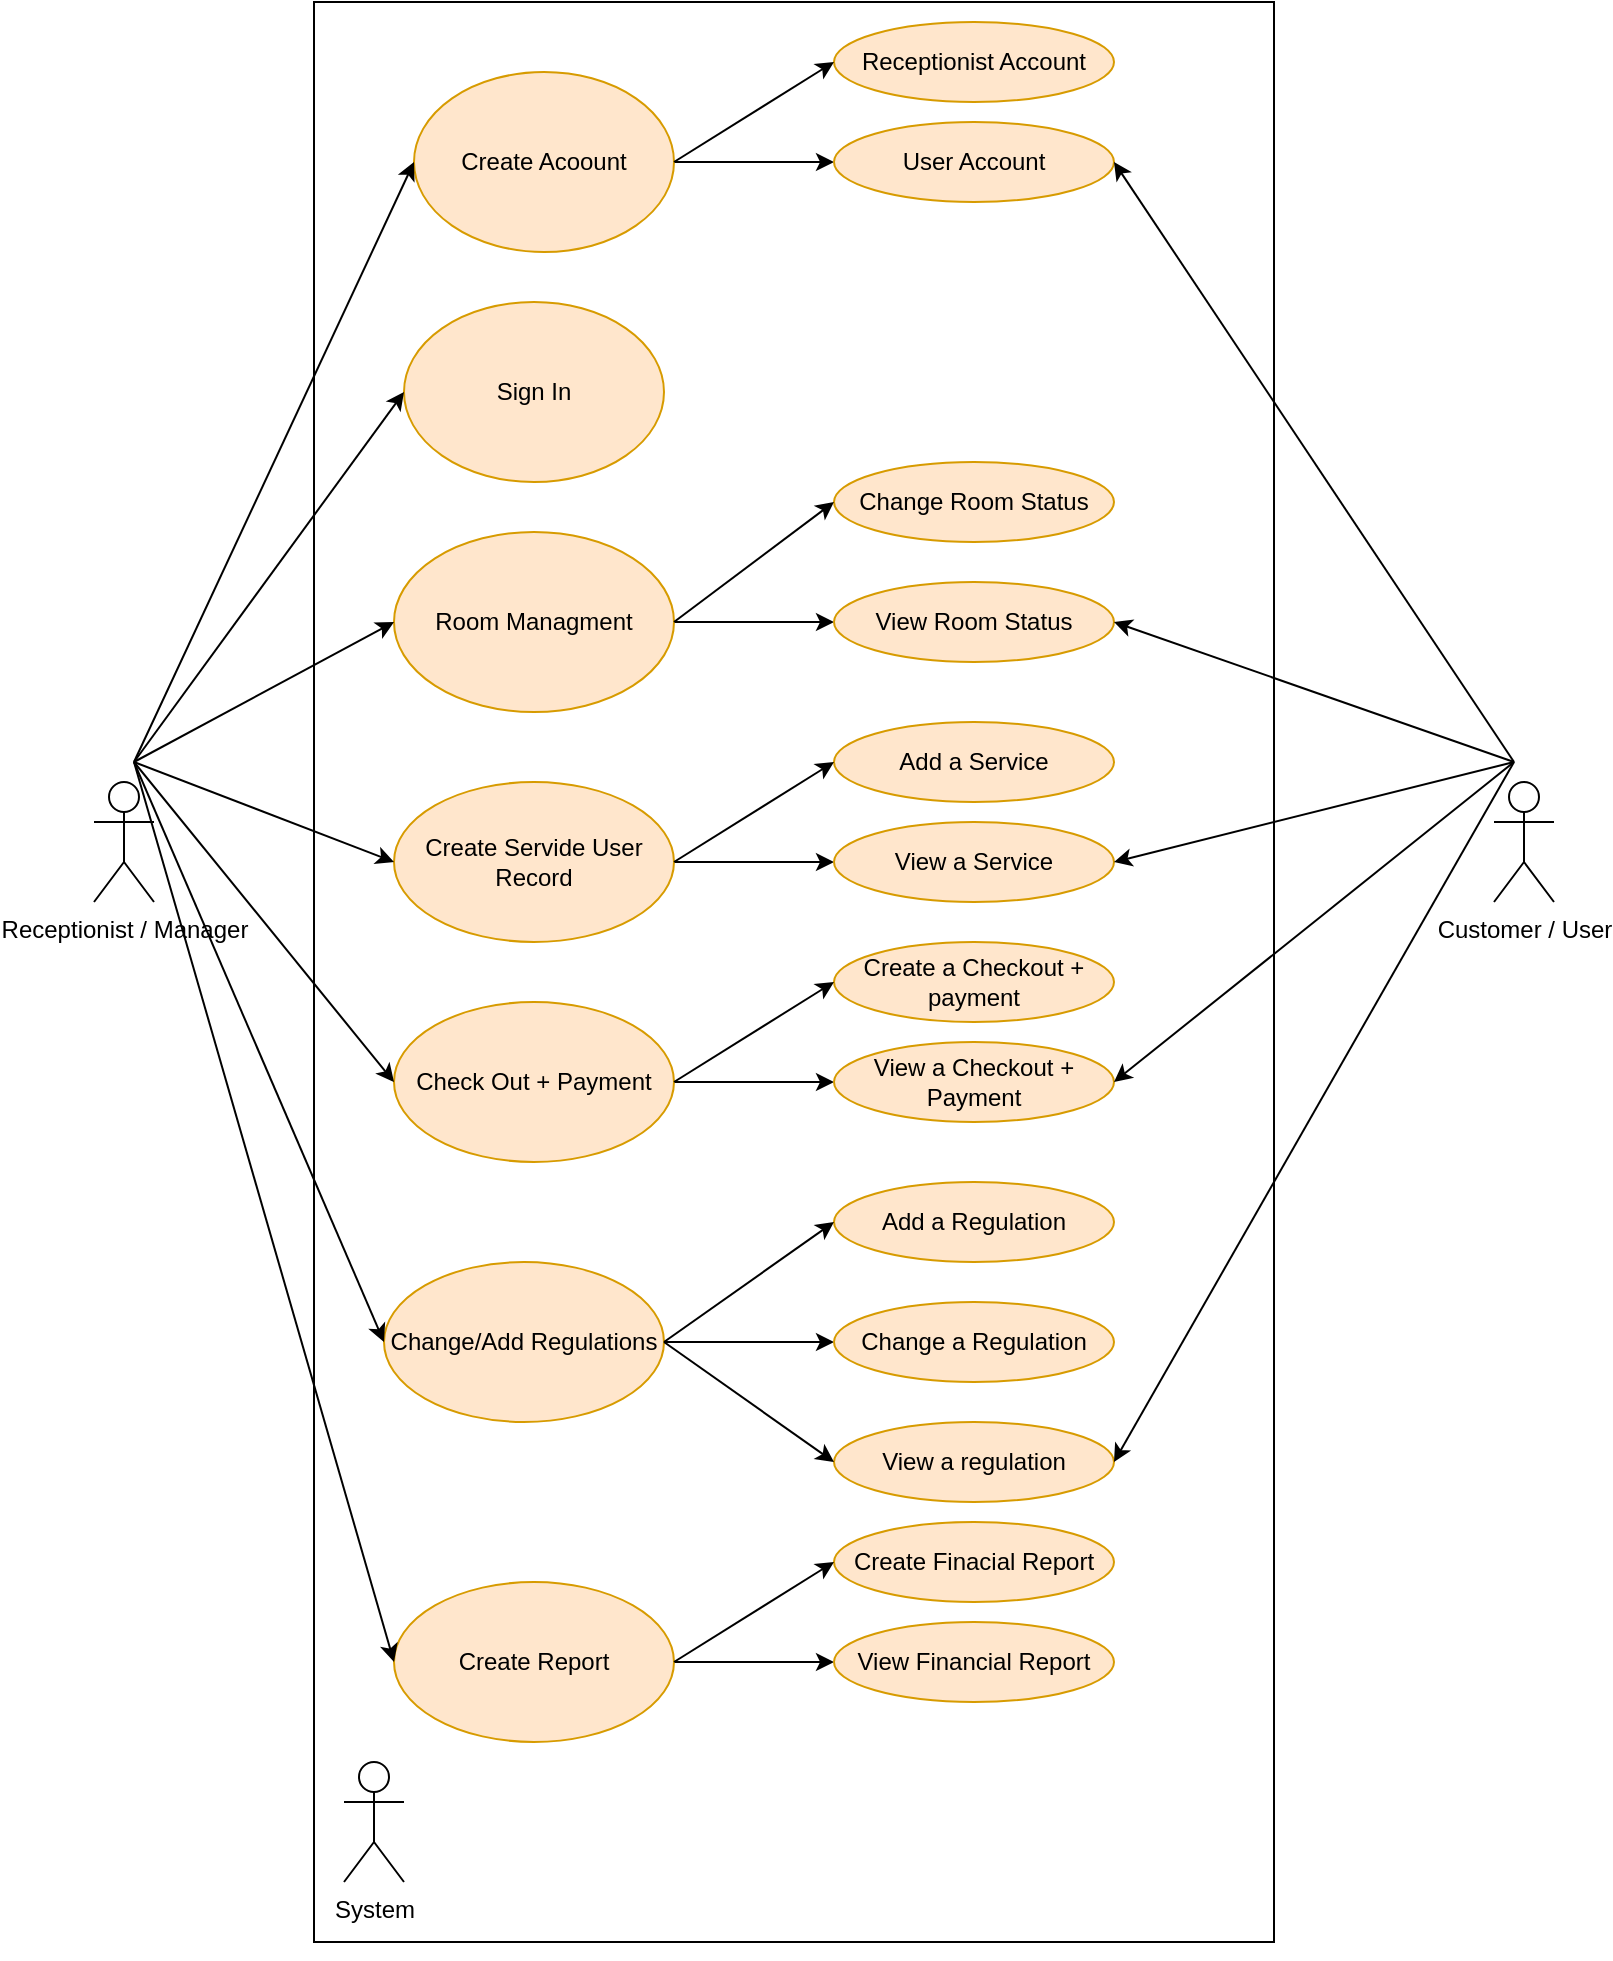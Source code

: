 <mxfile version="21.1.2" type="device" pages="7">
  <diagram id="Opc5lWXPwTlv6KtYsN9q" name="UC_Overall">
    <mxGraphModel dx="1823" dy="983" grid="1" gridSize="10" guides="1" tooltips="1" connect="1" arrows="1" fold="1" page="1" pageScale="1" pageWidth="850" pageHeight="1100" math="0" shadow="0">
      <root>
        <mxCell id="0" />
        <mxCell id="1" parent="0" />
        <mxCell id="ws7SZjHROWWAnnnwvxFC-1" value="" style="rounded=0;whiteSpace=wrap;html=1;" parent="1" vertex="1">
          <mxGeometry x="180" width="480" height="970" as="geometry" />
        </mxCell>
        <mxCell id="SefE65so4x73vaXDRB4W-9" value="Sign In" style="ellipse;whiteSpace=wrap;html=1;fillColor=#ffe6cc;strokeColor=#d79b00;" parent="1" vertex="1">
          <mxGeometry x="225" y="150" width="130" height="90" as="geometry" />
        </mxCell>
        <mxCell id="AZnqsJ7ytdV5fJJRXAgV-28" style="edgeStyle=orthogonalEdgeStyle;rounded=0;orthogonalLoop=1;jettySize=auto;html=1;exitX=1;exitY=0.5;exitDx=0;exitDy=0;entryX=0;entryY=0.5;entryDx=0;entryDy=0;" edge="1" parent="1" source="SefE65so4x73vaXDRB4W-16" target="AZnqsJ7ytdV5fJJRXAgV-10">
          <mxGeometry relative="1" as="geometry" />
        </mxCell>
        <mxCell id="SefE65so4x73vaXDRB4W-16" value="Room Managment" style="ellipse;whiteSpace=wrap;html=1;fillColor=#ffe6cc;strokeColor=#d79b00;" parent="1" vertex="1">
          <mxGeometry x="220" y="265" width="140" height="90" as="geometry" />
        </mxCell>
        <mxCell id="AZnqsJ7ytdV5fJJRXAgV-32" style="edgeStyle=orthogonalEdgeStyle;rounded=0;orthogonalLoop=1;jettySize=auto;html=1;entryX=0;entryY=0.5;entryDx=0;entryDy=0;" edge="1" parent="1" source="yodidzmNDo0TFAzRNljo-11" target="AZnqsJ7ytdV5fJJRXAgV-14">
          <mxGeometry relative="1" as="geometry" />
        </mxCell>
        <mxCell id="yodidzmNDo0TFAzRNljo-11" value="Check Out + Payment" style="ellipse;whiteSpace=wrap;html=1;fillColor=#ffe6cc;strokeColor=#d79b00;" parent="1" vertex="1">
          <mxGeometry x="220" y="500" width="140" height="80" as="geometry" />
        </mxCell>
        <mxCell id="AZnqsJ7ytdV5fJJRXAgV-30" style="edgeStyle=orthogonalEdgeStyle;rounded=0;orthogonalLoop=1;jettySize=auto;html=1;exitX=1;exitY=0.5;exitDx=0;exitDy=0;entryX=0;entryY=0.5;entryDx=0;entryDy=0;" edge="1" parent="1" source="yodidzmNDo0TFAzRNljo-18" target="AZnqsJ7ytdV5fJJRXAgV-12">
          <mxGeometry relative="1" as="geometry" />
        </mxCell>
        <mxCell id="yodidzmNDo0TFAzRNljo-18" value="Create Servide User Record" style="ellipse;whiteSpace=wrap;html=1;fillColor=#ffe6cc;strokeColor=#d79b00;" parent="1" vertex="1">
          <mxGeometry x="220" y="390" width="140" height="80" as="geometry" />
        </mxCell>
        <mxCell id="g3eAAEjdI0CXsonlYtSB-2" value="Receptionist / Manager" style="shape=umlActor;verticalLabelPosition=bottom;verticalAlign=top;html=1;" parent="1" vertex="1">
          <mxGeometry x="70" y="390" width="30" height="60" as="geometry" />
        </mxCell>
        <mxCell id="AZnqsJ7ytdV5fJJRXAgV-25" style="edgeStyle=orthogonalEdgeStyle;rounded=0;orthogonalLoop=1;jettySize=auto;html=1;exitX=1;exitY=0.5;exitDx=0;exitDy=0;entryX=0;entryY=0.5;entryDx=0;entryDy=0;" edge="1" parent="1" source="5yCnFA1hrhTjKE9WeyQQ-2" target="AZnqsJ7ytdV5fJJRXAgV-3">
          <mxGeometry relative="1" as="geometry" />
        </mxCell>
        <mxCell id="5yCnFA1hrhTjKE9WeyQQ-2" value="Create Acoount" style="ellipse;whiteSpace=wrap;html=1;fillColor=#ffe6cc;strokeColor=#d79b00;" parent="1" vertex="1">
          <mxGeometry x="230" y="35" width="130" height="90" as="geometry" />
        </mxCell>
        <mxCell id="5yCnFA1hrhTjKE9WeyQQ-5" style="edgeStyle=orthogonalEdgeStyle;rounded=0;orthogonalLoop=1;jettySize=auto;html=1;exitX=0.5;exitY=1;exitDx=0;exitDy=0;" parent="1" source="ws7SZjHROWWAnnnwvxFC-1" target="ws7SZjHROWWAnnnwvxFC-1" edge="1">
          <mxGeometry relative="1" as="geometry" />
        </mxCell>
        <mxCell id="5yCnFA1hrhTjKE9WeyQQ-8" value="System&lt;br&gt;" style="shape=umlActor;verticalLabelPosition=bottom;verticalAlign=top;html=1;" parent="1" vertex="1">
          <mxGeometry x="195" y="880" width="30" height="60" as="geometry" />
        </mxCell>
        <mxCell id="5yCnFA1hrhTjKE9WeyQQ-22" value="" style="endArrow=classic;html=1;rounded=0;entryX=0;entryY=0.5;entryDx=0;entryDy=0;" parent="1" target="5yCnFA1hrhTjKE9WeyQQ-2" edge="1">
          <mxGeometry width="50" height="50" relative="1" as="geometry">
            <mxPoint x="90" y="380" as="sourcePoint" />
            <mxPoint x="190" y="150" as="targetPoint" />
          </mxGeometry>
        </mxCell>
        <mxCell id="6OsTItUnMA0a9T3OrlEp-2" style="edgeStyle=orthogonalEdgeStyle;rounded=0;orthogonalLoop=1;jettySize=auto;html=1;exitX=0.5;exitY=1;exitDx=0;exitDy=0;" parent="1" source="ws7SZjHROWWAnnnwvxFC-1" target="ws7SZjHROWWAnnnwvxFC-1" edge="1">
          <mxGeometry relative="1" as="geometry" />
        </mxCell>
        <mxCell id="AZnqsJ7ytdV5fJJRXAgV-2" value="Receptionist Account" style="ellipse;whiteSpace=wrap;html=1;fillColor=#ffe6cc;strokeColor=#d79b00;" vertex="1" parent="1">
          <mxGeometry x="440" y="10" width="140" height="40" as="geometry" />
        </mxCell>
        <mxCell id="AZnqsJ7ytdV5fJJRXAgV-3" value="User Account" style="ellipse;whiteSpace=wrap;html=1;fillColor=#ffe6cc;strokeColor=#d79b00;" vertex="1" parent="1">
          <mxGeometry x="440" y="60" width="140" height="40" as="geometry" />
        </mxCell>
        <mxCell id="AZnqsJ7ytdV5fJJRXAgV-37" style="edgeStyle=orthogonalEdgeStyle;rounded=0;orthogonalLoop=1;jettySize=auto;html=1;exitX=1;exitY=0.5;exitDx=0;exitDy=0;entryX=0;entryY=0.5;entryDx=0;entryDy=0;" edge="1" parent="1" source="AZnqsJ7ytdV5fJJRXAgV-7" target="AZnqsJ7ytdV5fJJRXAgV-19">
          <mxGeometry relative="1" as="geometry" />
        </mxCell>
        <mxCell id="AZnqsJ7ytdV5fJJRXAgV-7" value="Change/Add Regulations" style="ellipse;whiteSpace=wrap;html=1;fillColor=#ffe6cc;strokeColor=#d79b00;" vertex="1" parent="1">
          <mxGeometry x="215" y="630" width="140" height="80" as="geometry" />
        </mxCell>
        <mxCell id="AZnqsJ7ytdV5fJJRXAgV-40" style="edgeStyle=orthogonalEdgeStyle;rounded=0;orthogonalLoop=1;jettySize=auto;html=1;entryX=0;entryY=0.5;entryDx=0;entryDy=0;" edge="1" parent="1" source="AZnqsJ7ytdV5fJJRXAgV-8" target="AZnqsJ7ytdV5fJJRXAgV-22">
          <mxGeometry relative="1" as="geometry" />
        </mxCell>
        <mxCell id="AZnqsJ7ytdV5fJJRXAgV-8" value="Create Report" style="ellipse;whiteSpace=wrap;html=1;fillColor=#ffe6cc;strokeColor=#d79b00;" vertex="1" parent="1">
          <mxGeometry x="220" y="790" width="140" height="80" as="geometry" />
        </mxCell>
        <mxCell id="AZnqsJ7ytdV5fJJRXAgV-9" value="Change Room Status" style="ellipse;whiteSpace=wrap;html=1;fillColor=#ffe6cc;strokeColor=#d79b00;" vertex="1" parent="1">
          <mxGeometry x="440" y="230" width="140" height="40" as="geometry" />
        </mxCell>
        <mxCell id="AZnqsJ7ytdV5fJJRXAgV-10" value="View Room Status" style="ellipse;whiteSpace=wrap;html=1;fillColor=#ffe6cc;strokeColor=#d79b00;" vertex="1" parent="1">
          <mxGeometry x="440" y="290" width="140" height="40" as="geometry" />
        </mxCell>
        <mxCell id="AZnqsJ7ytdV5fJJRXAgV-11" value="Add a Service" style="ellipse;whiteSpace=wrap;html=1;fillColor=#ffe6cc;strokeColor=#d79b00;" vertex="1" parent="1">
          <mxGeometry x="440" y="360" width="140" height="40" as="geometry" />
        </mxCell>
        <mxCell id="AZnqsJ7ytdV5fJJRXAgV-12" value="View a Service" style="ellipse;whiteSpace=wrap;html=1;fillColor=#ffe6cc;strokeColor=#d79b00;" vertex="1" parent="1">
          <mxGeometry x="440" y="410" width="140" height="40" as="geometry" />
        </mxCell>
        <mxCell id="AZnqsJ7ytdV5fJJRXAgV-13" value="Create a Checkout + payment" style="ellipse;whiteSpace=wrap;html=1;fillColor=#ffe6cc;strokeColor=#d79b00;" vertex="1" parent="1">
          <mxGeometry x="440" y="470" width="140" height="40" as="geometry" />
        </mxCell>
        <mxCell id="AZnqsJ7ytdV5fJJRXAgV-14" value="View a Checkout + Payment" style="ellipse;whiteSpace=wrap;html=1;fillColor=#ffe6cc;strokeColor=#d79b00;" vertex="1" parent="1">
          <mxGeometry x="440" y="520" width="140" height="40" as="geometry" />
        </mxCell>
        <mxCell id="AZnqsJ7ytdV5fJJRXAgV-17" value="Add a Regulation" style="ellipse;whiteSpace=wrap;html=1;fillColor=#ffe6cc;strokeColor=#d79b00;" vertex="1" parent="1">
          <mxGeometry x="440" y="590" width="140" height="40" as="geometry" />
        </mxCell>
        <mxCell id="AZnqsJ7ytdV5fJJRXAgV-19" value="Change a Regulation" style="ellipse;whiteSpace=wrap;html=1;fillColor=#ffe6cc;strokeColor=#d79b00;" vertex="1" parent="1">
          <mxGeometry x="440" y="650" width="140" height="40" as="geometry" />
        </mxCell>
        <mxCell id="AZnqsJ7ytdV5fJJRXAgV-20" value="View a regulation" style="ellipse;whiteSpace=wrap;html=1;fillColor=#ffe6cc;strokeColor=#d79b00;" vertex="1" parent="1">
          <mxGeometry x="440" y="710" width="140" height="40" as="geometry" />
        </mxCell>
        <mxCell id="AZnqsJ7ytdV5fJJRXAgV-21" value="Create Finacial Report" style="ellipse;whiteSpace=wrap;html=1;fillColor=#ffe6cc;strokeColor=#d79b00;" vertex="1" parent="1">
          <mxGeometry x="440" y="760" width="140" height="40" as="geometry" />
        </mxCell>
        <mxCell id="AZnqsJ7ytdV5fJJRXAgV-22" value="View Financial Report" style="ellipse;whiteSpace=wrap;html=1;fillColor=#ffe6cc;strokeColor=#d79b00;" vertex="1" parent="1">
          <mxGeometry x="440" y="810" width="140" height="40" as="geometry" />
        </mxCell>
        <mxCell id="AZnqsJ7ytdV5fJJRXAgV-23" value="" style="endArrow=classic;html=1;rounded=0;entryX=0;entryY=0.5;entryDx=0;entryDy=0;exitX=1;exitY=0.5;exitDx=0;exitDy=0;" edge="1" parent="1" source="5yCnFA1hrhTjKE9WeyQQ-2" target="AZnqsJ7ytdV5fJJRXAgV-2">
          <mxGeometry width="50" height="50" relative="1" as="geometry">
            <mxPoint x="360" y="85" as="sourcePoint" />
            <mxPoint x="410" y="35" as="targetPoint" />
          </mxGeometry>
        </mxCell>
        <mxCell id="AZnqsJ7ytdV5fJJRXAgV-27" value="" style="endArrow=classic;html=1;rounded=0;entryX=0;entryY=0.5;entryDx=0;entryDy=0;" edge="1" parent="1" target="AZnqsJ7ytdV5fJJRXAgV-9">
          <mxGeometry width="50" height="50" relative="1" as="geometry">
            <mxPoint x="360" y="310" as="sourcePoint" />
            <mxPoint x="410" y="260" as="targetPoint" />
          </mxGeometry>
        </mxCell>
        <mxCell id="AZnqsJ7ytdV5fJJRXAgV-29" value="" style="endArrow=classic;html=1;rounded=0;entryX=0;entryY=0.5;entryDx=0;entryDy=0;" edge="1" parent="1" target="AZnqsJ7ytdV5fJJRXAgV-11">
          <mxGeometry width="50" height="50" relative="1" as="geometry">
            <mxPoint x="360" y="430" as="sourcePoint" />
            <mxPoint x="410" y="380" as="targetPoint" />
          </mxGeometry>
        </mxCell>
        <mxCell id="AZnqsJ7ytdV5fJJRXAgV-31" value="" style="endArrow=classic;html=1;rounded=0;entryX=0;entryY=0.5;entryDx=0;entryDy=0;" edge="1" parent="1" target="AZnqsJ7ytdV5fJJRXAgV-13">
          <mxGeometry width="50" height="50" relative="1" as="geometry">
            <mxPoint x="360" y="540" as="sourcePoint" />
            <mxPoint x="410" y="490" as="targetPoint" />
          </mxGeometry>
        </mxCell>
        <mxCell id="AZnqsJ7ytdV5fJJRXAgV-36" value="" style="endArrow=classic;html=1;rounded=0;entryX=0;entryY=0.5;entryDx=0;entryDy=0;exitX=1;exitY=0.5;exitDx=0;exitDy=0;" edge="1" parent="1" source="AZnqsJ7ytdV5fJJRXAgV-7" target="AZnqsJ7ytdV5fJJRXAgV-17">
          <mxGeometry width="50" height="50" relative="1" as="geometry">
            <mxPoint x="360" y="750" as="sourcePoint" />
            <mxPoint x="410" y="700" as="targetPoint" />
          </mxGeometry>
        </mxCell>
        <mxCell id="AZnqsJ7ytdV5fJJRXAgV-38" value="" style="endArrow=classic;html=1;rounded=0;exitX=1;exitY=0.5;exitDx=0;exitDy=0;entryX=0;entryY=0.5;entryDx=0;entryDy=0;" edge="1" parent="1" source="AZnqsJ7ytdV5fJJRXAgV-7" target="AZnqsJ7ytdV5fJJRXAgV-20">
          <mxGeometry width="50" height="50" relative="1" as="geometry">
            <mxPoint x="400" y="800" as="sourcePoint" />
            <mxPoint x="450" y="750" as="targetPoint" />
          </mxGeometry>
        </mxCell>
        <mxCell id="AZnqsJ7ytdV5fJJRXAgV-39" value="" style="endArrow=classic;html=1;rounded=0;entryX=0;entryY=0.5;entryDx=0;entryDy=0;exitX=1;exitY=0.5;exitDx=0;exitDy=0;" edge="1" parent="1" source="AZnqsJ7ytdV5fJJRXAgV-8" target="AZnqsJ7ytdV5fJJRXAgV-21">
          <mxGeometry width="50" height="50" relative="1" as="geometry">
            <mxPoint x="360" y="900" as="sourcePoint" />
            <mxPoint x="410" y="860" as="targetPoint" />
          </mxGeometry>
        </mxCell>
        <mxCell id="AZnqsJ7ytdV5fJJRXAgV-41" value="" style="endArrow=classic;html=1;rounded=0;entryX=0;entryY=0.5;entryDx=0;entryDy=0;" edge="1" parent="1" target="SefE65so4x73vaXDRB4W-9">
          <mxGeometry width="50" height="50" relative="1" as="geometry">
            <mxPoint x="90" y="380" as="sourcePoint" />
            <mxPoint x="140" y="330" as="targetPoint" />
          </mxGeometry>
        </mxCell>
        <mxCell id="AZnqsJ7ytdV5fJJRXAgV-42" value="" style="endArrow=classic;html=1;rounded=0;entryX=0;entryY=0.5;entryDx=0;entryDy=0;" edge="1" parent="1" target="SefE65so4x73vaXDRB4W-16">
          <mxGeometry width="50" height="50" relative="1" as="geometry">
            <mxPoint x="90" y="380" as="sourcePoint" />
            <mxPoint x="140" y="330" as="targetPoint" />
          </mxGeometry>
        </mxCell>
        <mxCell id="AZnqsJ7ytdV5fJJRXAgV-43" value="" style="endArrow=classic;html=1;rounded=0;entryX=0;entryY=0.5;entryDx=0;entryDy=0;" edge="1" parent="1" target="yodidzmNDo0TFAzRNljo-18">
          <mxGeometry width="50" height="50" relative="1" as="geometry">
            <mxPoint x="90" y="380" as="sourcePoint" />
            <mxPoint x="140" y="330" as="targetPoint" />
          </mxGeometry>
        </mxCell>
        <mxCell id="AZnqsJ7ytdV5fJJRXAgV-44" value="" style="endArrow=classic;html=1;rounded=0;entryX=0;entryY=0.5;entryDx=0;entryDy=0;" edge="1" parent="1" target="yodidzmNDo0TFAzRNljo-11">
          <mxGeometry width="50" height="50" relative="1" as="geometry">
            <mxPoint x="90" y="380" as="sourcePoint" />
            <mxPoint x="140" y="330" as="targetPoint" />
          </mxGeometry>
        </mxCell>
        <mxCell id="AZnqsJ7ytdV5fJJRXAgV-47" value="" style="endArrow=classic;html=1;rounded=0;entryX=0;entryY=0.5;entryDx=0;entryDy=0;" edge="1" parent="1" target="AZnqsJ7ytdV5fJJRXAgV-7">
          <mxGeometry width="50" height="50" relative="1" as="geometry">
            <mxPoint x="90" y="380" as="sourcePoint" />
            <mxPoint x="140" y="330" as="targetPoint" />
          </mxGeometry>
        </mxCell>
        <mxCell id="AZnqsJ7ytdV5fJJRXAgV-48" value="" style="endArrow=classic;html=1;rounded=0;entryX=0;entryY=0.5;entryDx=0;entryDy=0;" edge="1" parent="1" target="AZnqsJ7ytdV5fJJRXAgV-8">
          <mxGeometry width="50" height="50" relative="1" as="geometry">
            <mxPoint x="90" y="380" as="sourcePoint" />
            <mxPoint x="140" y="330" as="targetPoint" />
          </mxGeometry>
        </mxCell>
        <mxCell id="AZnqsJ7ytdV5fJJRXAgV-50" value="Customer / User" style="shape=umlActor;verticalLabelPosition=bottom;verticalAlign=top;html=1;" vertex="1" parent="1">
          <mxGeometry x="770" y="390" width="30" height="60" as="geometry" />
        </mxCell>
        <mxCell id="AZnqsJ7ytdV5fJJRXAgV-51" value="" style="endArrow=classic;html=1;rounded=0;entryX=1;entryY=0.5;entryDx=0;entryDy=0;" edge="1" parent="1" target="AZnqsJ7ytdV5fJJRXAgV-3">
          <mxGeometry width="50" height="50" relative="1" as="geometry">
            <mxPoint x="780" y="380" as="sourcePoint" />
            <mxPoint x="830" y="330" as="targetPoint" />
          </mxGeometry>
        </mxCell>
        <mxCell id="AZnqsJ7ytdV5fJJRXAgV-52" value="" style="endArrow=classic;html=1;rounded=0;entryX=1;entryY=0.5;entryDx=0;entryDy=0;" edge="1" parent="1" target="AZnqsJ7ytdV5fJJRXAgV-10">
          <mxGeometry width="50" height="50" relative="1" as="geometry">
            <mxPoint x="780" y="380" as="sourcePoint" />
            <mxPoint x="830" y="330" as="targetPoint" />
          </mxGeometry>
        </mxCell>
        <mxCell id="AZnqsJ7ytdV5fJJRXAgV-53" value="" style="endArrow=classic;html=1;rounded=0;entryX=1;entryY=0.5;entryDx=0;entryDy=0;" edge="1" parent="1" target="AZnqsJ7ytdV5fJJRXAgV-12">
          <mxGeometry width="50" height="50" relative="1" as="geometry">
            <mxPoint x="780" y="380" as="sourcePoint" />
            <mxPoint x="830" y="330" as="targetPoint" />
          </mxGeometry>
        </mxCell>
        <mxCell id="AZnqsJ7ytdV5fJJRXAgV-54" value="" style="endArrow=classic;html=1;rounded=0;entryX=1;entryY=0.5;entryDx=0;entryDy=0;" edge="1" parent="1" target="AZnqsJ7ytdV5fJJRXAgV-14">
          <mxGeometry width="50" height="50" relative="1" as="geometry">
            <mxPoint x="780" y="380" as="sourcePoint" />
            <mxPoint x="830" y="330" as="targetPoint" />
          </mxGeometry>
        </mxCell>
        <mxCell id="AZnqsJ7ytdV5fJJRXAgV-57" value="" style="endArrow=classic;html=1;rounded=0;entryX=1;entryY=0.5;entryDx=0;entryDy=0;" edge="1" parent="1" target="AZnqsJ7ytdV5fJJRXAgV-20">
          <mxGeometry width="50" height="50" relative="1" as="geometry">
            <mxPoint x="780" y="380" as="sourcePoint" />
            <mxPoint x="830" y="330" as="targetPoint" />
          </mxGeometry>
        </mxCell>
      </root>
    </mxGraphModel>
  </diagram>
  <diagram id="VZ_yTsh3w353PLQ7KHUy" name="UC1">
    <mxGraphModel dx="1151" dy="2427" grid="1" gridSize="10" guides="1" tooltips="1" connect="1" arrows="1" fold="1" page="1" pageScale="1" pageWidth="1100" pageHeight="1700" math="0" shadow="0">
      <root>
        <mxCell id="0" />
        <mxCell id="1" parent="0" />
        <mxCell id="Av_tniZhCzSLVmK6nV9l-1" value="" style="rounded=0;whiteSpace=wrap;html=1;" vertex="1" parent="1">
          <mxGeometry x="260" y="-80" width="520" height="570" as="geometry" />
        </mxCell>
        <mxCell id="Av_tniZhCzSLVmK6nV9l-2" value="Customer" style="shape=umlActor;verticalLabelPosition=bottom;verticalAlign=top;html=1;" vertex="1" parent="1">
          <mxGeometry x="110" y="165" width="30" height="60" as="geometry" />
        </mxCell>
        <mxCell id="Av_tniZhCzSLVmK6nV9l-3" value="Guest" style="shape=umlActor;verticalLabelPosition=bottom;verticalAlign=top;html=1;" vertex="1" parent="1">
          <mxGeometry x="110" y="50" width="30" height="60" as="geometry" />
        </mxCell>
        <mxCell id="Av_tniZhCzSLVmK6nV9l-4" value="Admin" style="shape=umlActor;verticalLabelPosition=bottom;verticalAlign=top;html=1;" vertex="1" parent="1">
          <mxGeometry x="110" y="390" width="30" height="60" as="geometry" />
        </mxCell>
        <mxCell id="Av_tniZhCzSLVmK6nV9l-5" value="Reception" style="shape=umlActor;verticalLabelPosition=bottom;verticalAlign=top;html=1;" vertex="1" parent="1">
          <mxGeometry x="110" y="280" width="30" height="60" as="geometry" />
        </mxCell>
        <mxCell id="Av_tniZhCzSLVmK6nV9l-6" value="Login" style="ellipse;whiteSpace=wrap;html=1;" vertex="1" parent="1">
          <mxGeometry x="380" y="190" width="120" height="80" as="geometry" />
        </mxCell>
        <mxCell id="Av_tniZhCzSLVmK6nV9l-7" value="Authenciate" style="ellipse;whiteSpace=wrap;html=1;" vertex="1" parent="1">
          <mxGeometry x="380" y="370" width="120" height="80" as="geometry" />
        </mxCell>
        <mxCell id="Av_tniZhCzSLVmK6nV9l-8" value="Register" style="ellipse;whiteSpace=wrap;html=1;" vertex="1" parent="1">
          <mxGeometry x="380" y="-20" width="120" height="80" as="geometry" />
        </mxCell>
        <mxCell id="Av_tniZhCzSLVmK6nV9l-9" value="Forget password" style="ellipse;whiteSpace=wrap;html=1;" vertex="1" parent="1">
          <mxGeometry x="610" y="260" width="120" height="80" as="geometry" />
        </mxCell>
        <mxCell id="Av_tniZhCzSLVmK6nV9l-10" value="Save user credentials" style="ellipse;whiteSpace=wrap;html=1;" vertex="1" parent="1">
          <mxGeometry x="560" y="80" width="120" height="80" as="geometry" />
        </mxCell>
        <mxCell id="Av_tniZhCzSLVmK6nV9l-11" value="" style="endArrow=none;html=1;rounded=0;exitX=1;exitY=0.333;exitDx=0;exitDy=0;exitPerimeter=0;entryX=0;entryY=0.5;entryDx=0;entryDy=0;" edge="1" parent="1" source="Av_tniZhCzSLVmK6nV9l-2" target="Av_tniZhCzSLVmK6nV9l-8">
          <mxGeometry width="50" height="50" relative="1" as="geometry">
            <mxPoint x="380" y="250" as="sourcePoint" />
            <mxPoint x="430" y="200" as="targetPoint" />
          </mxGeometry>
        </mxCell>
        <mxCell id="Av_tniZhCzSLVmK6nV9l-12" value="" style="endArrow=none;html=1;rounded=0;exitX=1;exitY=0.333;exitDx=0;exitDy=0;exitPerimeter=0;entryX=0;entryY=0.5;entryDx=0;entryDy=0;" edge="1" parent="1" source="Av_tniZhCzSLVmK6nV9l-3" target="Av_tniZhCzSLVmK6nV9l-8">
          <mxGeometry width="50" height="50" relative="1" as="geometry">
            <mxPoint x="150" y="195" as="sourcePoint" />
            <mxPoint x="390" y="80" as="targetPoint" />
          </mxGeometry>
        </mxCell>
        <mxCell id="Av_tniZhCzSLVmK6nV9l-13" value="" style="endArrow=none;html=1;rounded=0;exitX=1;exitY=0.333;exitDx=0;exitDy=0;exitPerimeter=0;entryX=0;entryY=0.5;entryDx=0;entryDy=0;" edge="1" parent="1" source="Av_tniZhCzSLVmK6nV9l-4" target="Av_tniZhCzSLVmK6nV9l-7">
          <mxGeometry width="50" height="50" relative="1" as="geometry">
            <mxPoint x="150" y="195" as="sourcePoint" />
            <mxPoint x="390" y="80" as="targetPoint" />
          </mxGeometry>
        </mxCell>
        <mxCell id="Av_tniZhCzSLVmK6nV9l-14" value="" style="endArrow=none;html=1;rounded=0;exitX=1;exitY=0.333;exitDx=0;exitDy=0;exitPerimeter=0;entryX=0;entryY=0.5;entryDx=0;entryDy=0;" edge="1" parent="1" source="Av_tniZhCzSLVmK6nV9l-5" target="Av_tniZhCzSLVmK6nV9l-7">
          <mxGeometry width="50" height="50" relative="1" as="geometry">
            <mxPoint x="150" y="420" as="sourcePoint" />
            <mxPoint x="390" y="320" as="targetPoint" />
          </mxGeometry>
        </mxCell>
        <mxCell id="Av_tniZhCzSLVmK6nV9l-15" value="" style="endArrow=none;html=1;rounded=0;exitX=1;exitY=0.333;exitDx=0;exitDy=0;exitPerimeter=0;entryX=0;entryY=0.5;entryDx=0;entryDy=0;" edge="1" parent="1" source="Av_tniZhCzSLVmK6nV9l-2" target="Av_tniZhCzSLVmK6nV9l-6">
          <mxGeometry width="50" height="50" relative="1" as="geometry">
            <mxPoint x="160" y="430" as="sourcePoint" />
            <mxPoint x="400" y="330" as="targetPoint" />
          </mxGeometry>
        </mxCell>
        <mxCell id="Av_tniZhCzSLVmK6nV9l-16" value="" style="endArrow=none;html=1;rounded=0;exitX=1;exitY=0.333;exitDx=0;exitDy=0;exitPerimeter=0;entryX=0;entryY=0.5;entryDx=0;entryDy=0;" edge="1" parent="1" source="Av_tniZhCzSLVmK6nV9l-3" target="Av_tniZhCzSLVmK6nV9l-6">
          <mxGeometry width="50" height="50" relative="1" as="geometry">
            <mxPoint x="170" y="440" as="sourcePoint" />
            <mxPoint x="410" y="340" as="targetPoint" />
          </mxGeometry>
        </mxCell>
        <mxCell id="Av_tniZhCzSLVmK6nV9l-17" value="" style="endArrow=classic;html=1;rounded=0;exitX=0.5;exitY=1;exitDx=0;exitDy=0;entryX=0.5;entryY=0;entryDx=0;entryDy=0;dashed=1;" edge="1" parent="1" source="Av_tniZhCzSLVmK6nV9l-8" target="Av_tniZhCzSLVmK6nV9l-6">
          <mxGeometry width="50" height="50" relative="1" as="geometry">
            <mxPoint x="380" y="250" as="sourcePoint" />
            <mxPoint x="430" y="200" as="targetPoint" />
          </mxGeometry>
        </mxCell>
        <mxCell id="Av_tniZhCzSLVmK6nV9l-18" value="&amp;lt;&amp;lt;Extend&amp;gt;&amp;gt;" style="text;html=1;strokeColor=none;fillColor=none;align=center;verticalAlign=middle;whiteSpace=wrap;rounded=0;rotation=90;" vertex="1" parent="1">
          <mxGeometry x="420" y="110" width="60" height="30" as="geometry" />
        </mxCell>
        <mxCell id="Av_tniZhCzSLVmK6nV9l-19" value="" style="endArrow=classic;html=1;rounded=0;exitX=0;exitY=0.5;exitDx=0;exitDy=0;entryX=1;entryY=0.5;entryDx=0;entryDy=0;dashed=1;" edge="1" parent="1" source="Av_tniZhCzSLVmK6nV9l-9" target="Av_tniZhCzSLVmK6nV9l-6">
          <mxGeometry width="50" height="50" relative="1" as="geometry">
            <mxPoint x="450" y="120" as="sourcePoint" />
            <mxPoint x="450" y="200" as="targetPoint" />
          </mxGeometry>
        </mxCell>
        <mxCell id="Av_tniZhCzSLVmK6nV9l-20" value="&amp;lt;&amp;lt;Extend&amp;gt;&amp;gt;" style="text;html=1;strokeColor=none;fillColor=none;align=center;verticalAlign=middle;whiteSpace=wrap;rounded=0;rotation=35;" vertex="1" parent="1">
          <mxGeometry x="540" y="240" width="60" height="30" as="geometry" />
        </mxCell>
        <mxCell id="Av_tniZhCzSLVmK6nV9l-21" value="" style="endArrow=classic;html=1;rounded=0;exitX=1;exitY=0;exitDx=0;exitDy=0;entryX=0;entryY=1;entryDx=0;entryDy=0;dashed=1;" edge="1" parent="1" source="Av_tniZhCzSLVmK6nV9l-6" target="Av_tniZhCzSLVmK6nV9l-10">
          <mxGeometry width="50" height="50" relative="1" as="geometry">
            <mxPoint x="620" y="310" as="sourcePoint" />
            <mxPoint x="510" y="240" as="targetPoint" />
          </mxGeometry>
        </mxCell>
        <mxCell id="Av_tniZhCzSLVmK6nV9l-22" value="&amp;lt;&amp;lt;Include&amp;gt;&amp;gt;" style="text;html=1;strokeColor=none;fillColor=none;align=center;verticalAlign=middle;whiteSpace=wrap;rounded=0;rotation=-30;" vertex="1" parent="1">
          <mxGeometry x="490" y="150" width="60" height="30" as="geometry" />
        </mxCell>
        <mxCell id="Av_tniZhCzSLVmK6nV9l-23" value="" style="endArrow=classic;html=1;rounded=0;exitX=0.5;exitY=0;exitDx=0;exitDy=0;entryX=0.5;entryY=1;entryDx=0;entryDy=0;dashed=1;" edge="1" parent="1" source="Av_tniZhCzSLVmK6nV9l-7" target="Av_tniZhCzSLVmK6nV9l-6">
          <mxGeometry width="50" height="50" relative="1" as="geometry">
            <mxPoint x="439.5" y="310" as="sourcePoint" />
            <mxPoint x="439.5" y="390" as="targetPoint" />
          </mxGeometry>
        </mxCell>
        <mxCell id="Av_tniZhCzSLVmK6nV9l-24" value="&amp;lt;&amp;lt;Extend&amp;gt;&amp;gt;" style="text;html=1;strokeColor=none;fillColor=none;align=center;verticalAlign=middle;whiteSpace=wrap;rounded=0;rotation=90;" vertex="1" parent="1">
          <mxGeometry x="420" y="310" width="60" height="30" as="geometry" />
        </mxCell>
        <mxCell id="Av_tniZhCzSLVmK6nV9l-25" value="If a person make a first visit to the website" style="shape=note;whiteSpace=wrap;html=1;backgroundOutline=1;darkOpacity=0.05;" vertex="1" parent="1">
          <mxGeometry x="300" y="80" width="100" height="70" as="geometry" />
        </mxCell>
        <mxCell id="Av_tniZhCzSLVmK6nV9l-26" value="" style="endArrow=none;dashed=1;html=1;rounded=0;exitX=0;exitY=0;exitDx=100;exitDy=30;exitPerimeter=0;" edge="1" parent="1" source="Av_tniZhCzSLVmK6nV9l-25">
          <mxGeometry width="50" height="50" relative="1" as="geometry">
            <mxPoint x="380" y="250" as="sourcePoint" />
            <mxPoint x="440" y="90" as="targetPoint" />
          </mxGeometry>
        </mxCell>
        <mxCell id="Av_tniZhCzSLVmK6nV9l-27" value="If a person has authentication account" style="shape=note;whiteSpace=wrap;html=1;backgroundOutline=1;darkOpacity=0.05;" vertex="1" parent="1">
          <mxGeometry x="300" y="265" width="100" height="70" as="geometry" />
        </mxCell>
        <mxCell id="Av_tniZhCzSLVmK6nV9l-28" value="" style="endArrow=none;dashed=1;html=1;rounded=0;exitX=0;exitY=0;exitDx=100;exitDy=50;exitPerimeter=0;" edge="1" parent="1" source="Av_tniZhCzSLVmK6nV9l-27">
          <mxGeometry width="50" height="50" relative="1" as="geometry">
            <mxPoint x="400" y="120" as="sourcePoint" />
            <mxPoint x="440" y="330" as="targetPoint" />
          </mxGeometry>
        </mxCell>
        <mxCell id="Av_tniZhCzSLVmK6nV9l-29" value="If a person forgets their password" style="shape=note;whiteSpace=wrap;html=1;backgroundOutline=1;darkOpacity=0.05;" vertex="1" parent="1">
          <mxGeometry x="510" y="320" width="100" height="70" as="geometry" />
        </mxCell>
        <mxCell id="Av_tniZhCzSLVmK6nV9l-30" value="" style="endArrow=none;dashed=1;html=1;rounded=0;exitX=1;exitY=1;exitDx=0;exitDy=0;entryX=0;entryY=0;entryDx=35;entryDy=0;entryPerimeter=0;" edge="1" parent="1" source="Av_tniZhCzSLVmK6nV9l-6" target="Av_tniZhCzSLVmK6nV9l-29">
          <mxGeometry width="50" height="50" relative="1" as="geometry">
            <mxPoint x="490" y="295" as="sourcePoint" />
            <mxPoint x="550" y="310" as="targetPoint" />
          </mxGeometry>
        </mxCell>
        <mxCell id="Av_tniZhCzSLVmK6nV9l-31" value="&lt;font style=&quot;font-size: 25px;&quot;&gt;UC1 - Account Management&lt;/font&gt;" style="text;html=1;strokeColor=none;fillColor=none;align=center;verticalAlign=middle;whiteSpace=wrap;rounded=0;" vertex="1" parent="1">
          <mxGeometry x="480" y="-70" width="190" height="70" as="geometry" />
        </mxCell>
      </root>
    </mxGraphModel>
  </diagram>
  <diagram id="hSdEYNhhhblNwMjzOeiC" name="UC2">
    <mxGraphModel dx="1036" dy="2354" grid="1" gridSize="10" guides="1" tooltips="1" connect="1" arrows="1" fold="1" page="1" pageScale="1" pageWidth="1100" pageHeight="1700" math="0" shadow="0">
      <root>
        <mxCell id="0" />
        <mxCell id="1" parent="0" />
        <mxCell id="-gfVJS9bVygPpEPPaS4C-1" value="" style="rounded=0;whiteSpace=wrap;html=1;" vertex="1" parent="1">
          <mxGeometry x="280" y="-80" width="310" height="560" as="geometry" />
        </mxCell>
        <mxCell id="-gfVJS9bVygPpEPPaS4C-2" value="Customer" style="shape=umlActor;verticalLabelPosition=bottom;verticalAlign=top;html=1;outlineConnect=0;" vertex="1" parent="1">
          <mxGeometry x="180" y="160" width="30" height="60" as="geometry" />
        </mxCell>
        <mxCell id="-gfVJS9bVygPpEPPaS4C-3" value="Reception" style="shape=umlActor;verticalLabelPosition=bottom;verticalAlign=top;html=1;outlineConnect=0;" vertex="1" parent="1">
          <mxGeometry x="640" y="160" width="30" height="60" as="geometry" />
        </mxCell>
        <mxCell id="-gfVJS9bVygPpEPPaS4C-4" value="Make reservation" style="ellipse;whiteSpace=wrap;html=1;" vertex="1" parent="1">
          <mxGeometry x="370" y="30" width="120" height="80" as="geometry" />
        </mxCell>
        <mxCell id="-gfVJS9bVygPpEPPaS4C-5" value="Cancel reservation" style="ellipse;whiteSpace=wrap;html=1;" vertex="1" parent="1">
          <mxGeometry x="370" y="150" width="120" height="80" as="geometry" />
        </mxCell>
        <mxCell id="-gfVJS9bVygPpEPPaS4C-6" value="View reservation" style="ellipse;whiteSpace=wrap;html=1;" vertex="1" parent="1">
          <mxGeometry x="370" y="270" width="120" height="80" as="geometry" />
        </mxCell>
        <mxCell id="-gfVJS9bVygPpEPPaS4C-7" value="Edit reservation" style="ellipse;whiteSpace=wrap;html=1;" vertex="1" parent="1">
          <mxGeometry x="370" y="380" width="120" height="80" as="geometry" />
        </mxCell>
        <mxCell id="-gfVJS9bVygPpEPPaS4C-8" value="" style="endArrow=none;html=1;rounded=0;exitX=1;exitY=0.333;exitDx=0;exitDy=0;exitPerimeter=0;entryX=0;entryY=0.5;entryDx=0;entryDy=0;" edge="1" parent="1" source="-gfVJS9bVygPpEPPaS4C-2" target="-gfVJS9bVygPpEPPaS4C-4">
          <mxGeometry width="50" height="50" relative="1" as="geometry">
            <mxPoint x="380" y="290" as="sourcePoint" />
            <mxPoint x="430" y="240" as="targetPoint" />
          </mxGeometry>
        </mxCell>
        <mxCell id="-gfVJS9bVygPpEPPaS4C-9" value="" style="endArrow=none;html=1;rounded=0;entryX=0;entryY=0.5;entryDx=0;entryDy=0;exitX=1;exitY=0.333;exitDx=0;exitDy=0;exitPerimeter=0;" edge="1" parent="1" source="-gfVJS9bVygPpEPPaS4C-2" target="-gfVJS9bVygPpEPPaS4C-5">
          <mxGeometry width="50" height="50" relative="1" as="geometry">
            <mxPoint x="210" y="180" as="sourcePoint" />
            <mxPoint x="380" y="80" as="targetPoint" />
          </mxGeometry>
        </mxCell>
        <mxCell id="-gfVJS9bVygPpEPPaS4C-10" value="" style="endArrow=none;html=1;rounded=0;entryX=0;entryY=0.5;entryDx=0;entryDy=0;exitX=1;exitY=0.333;exitDx=0;exitDy=0;exitPerimeter=0;" edge="1" parent="1" source="-gfVJS9bVygPpEPPaS4C-2" target="-gfVJS9bVygPpEPPaS4C-6">
          <mxGeometry width="50" height="50" relative="1" as="geometry">
            <mxPoint x="220" y="190" as="sourcePoint" />
            <mxPoint x="380" y="200" as="targetPoint" />
          </mxGeometry>
        </mxCell>
        <mxCell id="-gfVJS9bVygPpEPPaS4C-11" value="" style="endArrow=none;html=1;rounded=0;entryX=0;entryY=0.5;entryDx=0;entryDy=0;exitX=1;exitY=0.333;exitDx=0;exitDy=0;exitPerimeter=0;" edge="1" parent="1" source="-gfVJS9bVygPpEPPaS4C-2" target="-gfVJS9bVygPpEPPaS4C-7">
          <mxGeometry width="50" height="50" relative="1" as="geometry">
            <mxPoint x="220" y="190" as="sourcePoint" />
            <mxPoint x="380" y="320" as="targetPoint" />
          </mxGeometry>
        </mxCell>
        <mxCell id="-gfVJS9bVygPpEPPaS4C-12" value="" style="endArrow=none;html=1;rounded=0;entryX=0;entryY=0.333;entryDx=0;entryDy=0;exitX=1;exitY=0.5;exitDx=0;exitDy=0;entryPerimeter=0;" edge="1" parent="1" source="-gfVJS9bVygPpEPPaS4C-4" target="-gfVJS9bVygPpEPPaS4C-3">
          <mxGeometry width="50" height="50" relative="1" as="geometry">
            <mxPoint x="220" y="190" as="sourcePoint" />
            <mxPoint x="380" y="430" as="targetPoint" />
          </mxGeometry>
        </mxCell>
        <mxCell id="-gfVJS9bVygPpEPPaS4C-13" value="" style="endArrow=none;html=1;rounded=0;entryX=0;entryY=0.333;entryDx=0;entryDy=0;exitX=1;exitY=0.5;exitDx=0;exitDy=0;entryPerimeter=0;" edge="1" parent="1" source="-gfVJS9bVygPpEPPaS4C-5" target="-gfVJS9bVygPpEPPaS4C-3">
          <mxGeometry width="50" height="50" relative="1" as="geometry">
            <mxPoint x="500" y="80" as="sourcePoint" />
            <mxPoint x="650" y="190" as="targetPoint" />
          </mxGeometry>
        </mxCell>
        <mxCell id="-gfVJS9bVygPpEPPaS4C-14" value="" style="endArrow=none;html=1;rounded=0;entryX=0;entryY=0.333;entryDx=0;entryDy=0;exitX=1;exitY=0.5;exitDx=0;exitDy=0;entryPerimeter=0;" edge="1" parent="1" source="-gfVJS9bVygPpEPPaS4C-6" target="-gfVJS9bVygPpEPPaS4C-3">
          <mxGeometry width="50" height="50" relative="1" as="geometry">
            <mxPoint x="500" y="200" as="sourcePoint" />
            <mxPoint x="650" y="190" as="targetPoint" />
          </mxGeometry>
        </mxCell>
        <mxCell id="-gfVJS9bVygPpEPPaS4C-15" value="" style="endArrow=none;html=1;rounded=0;entryX=0;entryY=0.333;entryDx=0;entryDy=0;exitX=1;exitY=0.5;exitDx=0;exitDy=0;entryPerimeter=0;" edge="1" parent="1" source="-gfVJS9bVygPpEPPaS4C-7" target="-gfVJS9bVygPpEPPaS4C-3">
          <mxGeometry width="50" height="50" relative="1" as="geometry">
            <mxPoint x="500" y="320" as="sourcePoint" />
            <mxPoint x="650" y="190" as="targetPoint" />
          </mxGeometry>
        </mxCell>
        <mxCell id="-gfVJS9bVygPpEPPaS4C-16" value="&lt;font style=&quot;font-size: 25px;&quot;&gt;UC2 - Room Management&lt;/font&gt;" style="text;html=1;strokeColor=none;fillColor=none;align=center;verticalAlign=middle;whiteSpace=wrap;rounded=0;" vertex="1" parent="1">
          <mxGeometry x="375" y="-60" width="120" height="60" as="geometry" />
        </mxCell>
      </root>
    </mxGraphModel>
  </diagram>
  <diagram id="f53TTn3sjuFV9IDJntUj" name="UC3">
    <mxGraphModel dx="1036" dy="654" grid="1" gridSize="10" guides="1" tooltips="1" connect="1" arrows="1" fold="1" page="1" pageScale="1" pageWidth="1100" pageHeight="1700" math="0" shadow="0">
      <root>
        <mxCell id="0" />
        <mxCell id="1" parent="0" />
        <mxCell id="mShdeEpvfRnKC_2_QKVU-1" value="" style="rounded=0;whiteSpace=wrap;html=1;" vertex="1" parent="1">
          <mxGeometry x="200" width="580" height="530" as="geometry" />
        </mxCell>
        <mxCell id="mShdeEpvfRnKC_2_QKVU-2" value="Customer" style="shape=umlActor;verticalLabelPosition=bottom;verticalAlign=top;html=1;outlineConnect=0;" vertex="1" parent="1">
          <mxGeometry x="100" y="250" width="30" height="60" as="geometry" />
        </mxCell>
        <mxCell id="mShdeEpvfRnKC_2_QKVU-3" value="Reception" style="shape=umlActor;verticalLabelPosition=bottom;verticalAlign=top;html=1;outlineConnect=0;" vertex="1" parent="1">
          <mxGeometry x="860" y="250" width="30" height="60" as="geometry" />
        </mxCell>
        <mxCell id="mShdeEpvfRnKC_2_QKVU-4" value="Choose type of accomodation" style="ellipse;whiteSpace=wrap;html=1;" vertex="1" parent="1">
          <mxGeometry x="270" y="100" width="120" height="80" as="geometry" />
        </mxCell>
        <mxCell id="mShdeEpvfRnKC_2_QKVU-5" value="Check for room availability" style="ellipse;whiteSpace=wrap;html=1;" vertex="1" parent="1">
          <mxGeometry x="500" y="100" width="120" height="80" as="geometry" />
        </mxCell>
        <mxCell id="mShdeEpvfRnKC_2_QKVU-6" value="Choose the departure date" style="ellipse;whiteSpace=wrap;html=1;" vertex="1" parent="1">
          <mxGeometry x="270" y="270" width="120" height="80" as="geometry" />
        </mxCell>
        <mxCell id="mShdeEpvfRnKC_2_QKVU-7" value="Assign a room" style="ellipse;whiteSpace=wrap;html=1;" vertex="1" parent="1">
          <mxGeometry x="500" y="270" width="120" height="80" as="geometry" />
        </mxCell>
        <mxCell id="mShdeEpvfRnKC_2_QKVU-8" value="Put order on the record" style="ellipse;whiteSpace=wrap;html=1;" vertex="1" parent="1">
          <mxGeometry x="500" y="430" width="120" height="80" as="geometry" />
        </mxCell>
        <mxCell id="mShdeEpvfRnKC_2_QKVU-9" value="" style="endArrow=classic;html=1;rounded=0;exitX=1;exitY=0.5;exitDx=0;exitDy=0;entryX=0;entryY=0.5;entryDx=0;entryDy=0;dashed=1;" edge="1" parent="1" source="mShdeEpvfRnKC_2_QKVU-4" target="mShdeEpvfRnKC_2_QKVU-5">
          <mxGeometry width="50" height="50" relative="1" as="geometry">
            <mxPoint x="410" y="210" as="sourcePoint" />
            <mxPoint x="570" y="210" as="targetPoint" />
          </mxGeometry>
        </mxCell>
        <mxCell id="mShdeEpvfRnKC_2_QKVU-10" value="&amp;lt;&amp;lt;Include&amp;gt;&amp;gt;" style="text;html=1;strokeColor=none;fillColor=none;align=center;verticalAlign=middle;whiteSpace=wrap;rounded=0;rotation=-37;" vertex="1" parent="1">
          <mxGeometry x="400" y="200" width="60" height="30" as="geometry" />
        </mxCell>
        <mxCell id="mShdeEpvfRnKC_2_QKVU-11" value="&amp;lt;&amp;lt;Include&amp;gt;&amp;gt;" style="text;html=1;strokeColor=none;fillColor=none;align=center;verticalAlign=middle;whiteSpace=wrap;rounded=0;" vertex="1" parent="1">
          <mxGeometry x="414" y="110" width="60" height="30" as="geometry" />
        </mxCell>
        <mxCell id="mShdeEpvfRnKC_2_QKVU-12" value="" style="endArrow=classic;html=1;rounded=0;exitX=0;exitY=1;exitDx=0;exitDy=0;entryX=1;entryY=0;entryDx=0;entryDy=0;dashed=1;" edge="1" parent="1" source="mShdeEpvfRnKC_2_QKVU-5" target="mShdeEpvfRnKC_2_QKVU-6">
          <mxGeometry width="50" height="50" relative="1" as="geometry">
            <mxPoint x="400" y="150" as="sourcePoint" />
            <mxPoint x="510" y="150" as="targetPoint" />
          </mxGeometry>
        </mxCell>
        <mxCell id="mShdeEpvfRnKC_2_QKVU-13" value="" style="endArrow=classic;html=1;rounded=0;exitX=1;exitY=0.5;exitDx=0;exitDy=0;entryX=0;entryY=0.5;entryDx=0;entryDy=0;dashed=1;" edge="1" parent="1" source="mShdeEpvfRnKC_2_QKVU-6" target="mShdeEpvfRnKC_2_QKVU-7">
          <mxGeometry width="50" height="50" relative="1" as="geometry">
            <mxPoint x="527.574" y="178.284" as="sourcePoint" />
            <mxPoint x="382.426" y="291.716" as="targetPoint" />
          </mxGeometry>
        </mxCell>
        <mxCell id="mShdeEpvfRnKC_2_QKVU-14" value="&amp;lt;&amp;lt;Include&amp;gt;&amp;gt;" style="text;html=1;strokeColor=none;fillColor=none;align=center;verticalAlign=middle;whiteSpace=wrap;rounded=0;" vertex="1" parent="1">
          <mxGeometry x="415" y="280" width="60" height="30" as="geometry" />
        </mxCell>
        <mxCell id="mShdeEpvfRnKC_2_QKVU-15" value="" style="endArrow=classic;html=1;rounded=0;exitX=0.5;exitY=1;exitDx=0;exitDy=0;entryX=0.5;entryY=0;entryDx=0;entryDy=0;dashed=1;" edge="1" parent="1" source="mShdeEpvfRnKC_2_QKVU-7" target="mShdeEpvfRnKC_2_QKVU-8">
          <mxGeometry width="50" height="50" relative="1" as="geometry">
            <mxPoint x="400" y="320" as="sourcePoint" />
            <mxPoint x="510" y="320" as="targetPoint" />
          </mxGeometry>
        </mxCell>
        <mxCell id="mShdeEpvfRnKC_2_QKVU-16" value="" style="endArrow=none;html=1;rounded=0;exitX=1;exitY=0.333;exitDx=0;exitDy=0;exitPerimeter=0;entryX=0;entryY=0.5;entryDx=0;entryDy=0;" edge="1" parent="1" source="mShdeEpvfRnKC_2_QKVU-2" target="mShdeEpvfRnKC_2_QKVU-4">
          <mxGeometry width="50" height="50" relative="1" as="geometry">
            <mxPoint x="380" y="360" as="sourcePoint" />
            <mxPoint x="430" y="310" as="targetPoint" />
          </mxGeometry>
        </mxCell>
        <mxCell id="mShdeEpvfRnKC_2_QKVU-17" value="" style="endArrow=none;html=1;rounded=0;exitX=1;exitY=0.333;exitDx=0;exitDy=0;exitPerimeter=0;entryX=0;entryY=0.5;entryDx=0;entryDy=0;" edge="1" parent="1" source="mShdeEpvfRnKC_2_QKVU-2" target="mShdeEpvfRnKC_2_QKVU-6">
          <mxGeometry width="50" height="50" relative="1" as="geometry">
            <mxPoint x="140" y="280" as="sourcePoint" />
            <mxPoint x="280" y="150" as="targetPoint" />
          </mxGeometry>
        </mxCell>
        <mxCell id="mShdeEpvfRnKC_2_QKVU-18" value="" style="endArrow=none;html=1;rounded=0;exitX=0;exitY=0.333;exitDx=0;exitDy=0;exitPerimeter=0;entryX=1;entryY=0.5;entryDx=0;entryDy=0;" edge="1" parent="1" source="mShdeEpvfRnKC_2_QKVU-3" target="mShdeEpvfRnKC_2_QKVU-5">
          <mxGeometry width="50" height="50" relative="1" as="geometry">
            <mxPoint x="140" y="280" as="sourcePoint" />
            <mxPoint x="280" y="150" as="targetPoint" />
          </mxGeometry>
        </mxCell>
        <mxCell id="mShdeEpvfRnKC_2_QKVU-19" value="" style="endArrow=none;html=1;rounded=0;exitX=0;exitY=0.333;exitDx=0;exitDy=0;exitPerimeter=0;entryX=1;entryY=0.5;entryDx=0;entryDy=0;" edge="1" parent="1" source="mShdeEpvfRnKC_2_QKVU-3" target="mShdeEpvfRnKC_2_QKVU-7">
          <mxGeometry width="50" height="50" relative="1" as="geometry">
            <mxPoint x="870" y="280" as="sourcePoint" />
            <mxPoint x="630" y="150" as="targetPoint" />
          </mxGeometry>
        </mxCell>
        <mxCell id="mShdeEpvfRnKC_2_QKVU-20" value="&amp;lt;&amp;lt;Include&amp;gt;&amp;gt;" style="text;html=1;strokeColor=none;fillColor=none;align=center;verticalAlign=middle;whiteSpace=wrap;rounded=0;rotation=90;" vertex="1" parent="1">
          <mxGeometry x="550" y="370" width="60" height="30" as="geometry" />
        </mxCell>
        <mxCell id="mShdeEpvfRnKC_2_QKVU-21" value="&lt;font style=&quot;font-size: 30px;&quot;&gt;UC3 - Create booking record&lt;/font&gt;" style="text;html=1;strokeColor=none;fillColor=none;align=center;verticalAlign=middle;whiteSpace=wrap;rounded=0;" vertex="1" parent="1">
          <mxGeometry x="380" y="20" width="230" height="50" as="geometry" />
        </mxCell>
      </root>
    </mxGraphModel>
  </diagram>
  <diagram id="dOOi-71alVMkhQWvR47o" name="UC5">
    <mxGraphModel dx="1036" dy="654" grid="1" gridSize="10" guides="1" tooltips="1" connect="1" arrows="1" fold="1" page="1" pageScale="1" pageWidth="1100" pageHeight="1700" math="0" shadow="0">
      <root>
        <mxCell id="0" />
        <mxCell id="1" parent="0" />
        <mxCell id="AHF5sNON0ESq_4D7Kfzo-1" value="" style="rounded=0;whiteSpace=wrap;html=1;" vertex="1" parent="1">
          <mxGeometry x="150" y="40" width="430" height="370" as="geometry" />
        </mxCell>
        <mxCell id="AHF5sNON0ESq_4D7Kfzo-2" value="Customer" style="shape=umlActor;verticalLabelPosition=bottom;verticalAlign=top;html=1;outlineConnect=0;" vertex="1" parent="1">
          <mxGeometry x="50" y="220" width="30" height="60" as="geometry" />
        </mxCell>
        <mxCell id="AHF5sNON0ESq_4D7Kfzo-3" value="Reception" style="shape=umlActor;verticalLabelPosition=bottom;verticalAlign=top;html=1;outlineConnect=0;" vertex="1" parent="1">
          <mxGeometry x="640" y="210" width="30" height="60" as="geometry" />
        </mxCell>
        <mxCell id="AHF5sNON0ESq_4D7Kfzo-4" value="Confirm checking out" style="ellipse;whiteSpace=wrap;html=1;" vertex="1" parent="1">
          <mxGeometry x="180" y="200" width="120" height="80" as="geometry" />
        </mxCell>
        <mxCell id="AHF5sNON0ESq_4D7Kfzo-5" value="Wait for checking status" style="ellipse;whiteSpace=wrap;html=1;" vertex="1" parent="1">
          <mxGeometry x="380" y="120" width="120" height="80" as="geometry" />
        </mxCell>
        <mxCell id="AHF5sNON0ESq_4D7Kfzo-6" value="Finishe checkout and&amp;nbsp; ask for payment" style="ellipse;whiteSpace=wrap;html=1;" vertex="1" parent="1">
          <mxGeometry x="380" y="290" width="120" height="80" as="geometry" />
        </mxCell>
        <mxCell id="AHF5sNON0ESq_4D7Kfzo-7" value="" style="endArrow=classic;html=1;rounded=0;exitX=1;exitY=0;exitDx=0;exitDy=0;entryX=0;entryY=0.5;entryDx=0;entryDy=0;dashed=1;" edge="1" parent="1" source="AHF5sNON0ESq_4D7Kfzo-4" target="AHF5sNON0ESq_4D7Kfzo-5">
          <mxGeometry width="50" height="50" relative="1" as="geometry">
            <mxPoint x="380" y="290" as="sourcePoint" />
            <mxPoint x="430" y="240" as="targetPoint" />
          </mxGeometry>
        </mxCell>
        <mxCell id="AHF5sNON0ESq_4D7Kfzo-8" value="" style="endArrow=classic;html=1;rounded=0;exitX=0.5;exitY=1;exitDx=0;exitDy=0;entryX=0.5;entryY=0;entryDx=0;entryDy=0;dashed=1;" edge="1" parent="1" source="AHF5sNON0ESq_4D7Kfzo-5" target="AHF5sNON0ESq_4D7Kfzo-6">
          <mxGeometry width="50" height="50" relative="1" as="geometry">
            <mxPoint x="292.426" y="221.716" as="sourcePoint" />
            <mxPoint x="390" y="170" as="targetPoint" />
          </mxGeometry>
        </mxCell>
        <mxCell id="AHF5sNON0ESq_4D7Kfzo-9" value="" style="endArrow=none;html=1;rounded=0;exitX=1;exitY=0.333;exitDx=0;exitDy=0;exitPerimeter=0;entryX=0;entryY=0.5;entryDx=0;entryDy=0;" edge="1" parent="1" source="AHF5sNON0ESq_4D7Kfzo-2" target="AHF5sNON0ESq_4D7Kfzo-4">
          <mxGeometry width="50" height="50" relative="1" as="geometry">
            <mxPoint x="380" y="270" as="sourcePoint" />
            <mxPoint x="430" y="220" as="targetPoint" />
          </mxGeometry>
        </mxCell>
        <mxCell id="AHF5sNON0ESq_4D7Kfzo-10" value="" style="endArrow=none;html=1;rounded=0;exitX=1;exitY=0.5;exitDx=0;exitDy=0;entryX=0;entryY=0.333;entryDx=0;entryDy=0;entryPerimeter=0;" edge="1" parent="1" source="AHF5sNON0ESq_4D7Kfzo-5" target="AHF5sNON0ESq_4D7Kfzo-3">
          <mxGeometry width="50" height="50" relative="1" as="geometry">
            <mxPoint x="50" y="250" as="sourcePoint" />
            <mxPoint x="190" y="250" as="targetPoint" />
          </mxGeometry>
        </mxCell>
        <mxCell id="AHF5sNON0ESq_4D7Kfzo-11" value="" style="endArrow=none;html=1;rounded=0;exitX=1;exitY=0;exitDx=0;exitDy=0;entryX=0;entryY=0.333;entryDx=0;entryDy=0;entryPerimeter=0;" edge="1" parent="1" source="AHF5sNON0ESq_4D7Kfzo-6" target="AHF5sNON0ESq_4D7Kfzo-3">
          <mxGeometry width="50" height="50" relative="1" as="geometry">
            <mxPoint x="510" y="170" as="sourcePoint" />
            <mxPoint x="650" y="250" as="targetPoint" />
          </mxGeometry>
        </mxCell>
        <mxCell id="AHF5sNON0ESq_4D7Kfzo-12" value="&lt;font style=&quot;font-size: 25px;&quot;&gt;UC5 - Check-out&lt;/font&gt;" style="text;html=1;strokeColor=none;fillColor=none;align=center;verticalAlign=middle;whiteSpace=wrap;rounded=0;" vertex="1" parent="1">
          <mxGeometry x="210" y="60" width="190" height="30" as="geometry" />
        </mxCell>
        <mxCell id="AHF5sNON0ESq_4D7Kfzo-13" value="&amp;lt;&amp;lt;Include&amp;gt;&amp;gt;" style="text;html=1;strokeColor=none;fillColor=none;align=center;verticalAlign=middle;whiteSpace=wrap;rounded=0;rotation=-29;" vertex="1" parent="1">
          <mxGeometry x="290" y="160" width="60" height="30" as="geometry" />
        </mxCell>
        <mxCell id="AHF5sNON0ESq_4D7Kfzo-14" value="&amp;lt;&amp;lt;Include&amp;gt;&amp;gt;" style="text;html=1;strokeColor=none;fillColor=none;align=center;verticalAlign=middle;whiteSpace=wrap;rounded=0;rotation=90;" vertex="1" parent="1">
          <mxGeometry x="420" y="230" width="60" height="30" as="geometry" />
        </mxCell>
      </root>
    </mxGraphModel>
  </diagram>
  <diagram id="bHfOiBqpcS9CVQXsYgYl" name="UC6">
    <mxGraphModel dx="2136" dy="654" grid="1" gridSize="10" guides="1" tooltips="1" connect="1" arrows="1" fold="1" page="1" pageScale="1" pageWidth="1100" pageHeight="1700" math="0" shadow="0">
      <root>
        <mxCell id="0" />
        <mxCell id="1" parent="0" />
        <mxCell id="KdjWmyozlEdl3B7LO1IJ-1" value="" style="rounded=0;whiteSpace=wrap;html=1;" vertex="1" parent="1">
          <mxGeometry x="10" y="90" width="1100" height="440" as="geometry" />
        </mxCell>
        <mxCell id="KdjWmyozlEdl3B7LO1IJ-2" value="Customer" style="shape=umlActor;verticalLabelPosition=bottom;verticalAlign=top;html=1;outlineConnect=0;" vertex="1" parent="1">
          <mxGeometry x="-90" y="420" width="30" height="60" as="geometry" />
        </mxCell>
        <mxCell id="KdjWmyozlEdl3B7LO1IJ-3" value="Check room condition" style="ellipse;whiteSpace=wrap;html=1;" vertex="1" parent="1">
          <mxGeometry x="50" y="270" width="120" height="80" as="geometry" />
        </mxCell>
        <mxCell id="KdjWmyozlEdl3B7LO1IJ-4" value="Choose payment methods" style="ellipse;whiteSpace=wrap;html=1;" vertex="1" parent="1">
          <mxGeometry x="294" y="270" width="120" height="80" as="geometry" />
        </mxCell>
        <mxCell id="KdjWmyozlEdl3B7LO1IJ-5" value="" style="endArrow=classic;html=1;rounded=0;jumpStyle=line;dashed=1;exitX=1;exitY=0.5;exitDx=0;exitDy=0;entryX=0;entryY=0.5;entryDx=0;entryDy=0;" edge="1" parent="1" source="KdjWmyozlEdl3B7LO1IJ-3" target="KdjWmyozlEdl3B7LO1IJ-4">
          <mxGeometry width="50" height="50" relative="1" as="geometry">
            <mxPoint x="690" y="500" as="sourcePoint" />
            <mxPoint x="740" y="450" as="targetPoint" />
          </mxGeometry>
        </mxCell>
        <mxCell id="KdjWmyozlEdl3B7LO1IJ-6" value="&amp;lt;&amp;lt;Include&amp;gt;&amp;gt;" style="text;html=1;strokeColor=none;fillColor=none;align=center;verticalAlign=middle;whiteSpace=wrap;rounded=0;" vertex="1" parent="1">
          <mxGeometry x="200" y="280" width="60" height="30" as="geometry" />
        </mxCell>
        <mxCell id="KdjWmyozlEdl3B7LO1IJ-7" value="Calculate required fee" style="ellipse;whiteSpace=wrap;html=1;" vertex="1" parent="1">
          <mxGeometry x="510" y="270" width="120" height="80" as="geometry" />
        </mxCell>
        <mxCell id="KdjWmyozlEdl3B7LO1IJ-8" value="Payment confirmation" style="ellipse;whiteSpace=wrap;html=1;" vertex="1" parent="1">
          <mxGeometry x="720" y="270" width="120" height="80" as="geometry" />
        </mxCell>
        <mxCell id="KdjWmyozlEdl3B7LO1IJ-9" value="Record the payment into the system" style="ellipse;whiteSpace=wrap;html=1;" vertex="1" parent="1">
          <mxGeometry x="940" y="270" width="120" height="80" as="geometry" />
        </mxCell>
        <mxCell id="KdjWmyozlEdl3B7LO1IJ-10" value="Add extra fee" style="ellipse;whiteSpace=wrap;html=1;" vertex="1" parent="1">
          <mxGeometry x="50" y="110" width="120" height="80" as="geometry" />
        </mxCell>
        <mxCell id="KdjWmyozlEdl3B7LO1IJ-11" value="Create invoice for customer" style="ellipse;whiteSpace=wrap;html=1;" vertex="1" parent="1">
          <mxGeometry x="940" y="440" width="120" height="80" as="geometry" />
        </mxCell>
        <mxCell id="KdjWmyozlEdl3B7LO1IJ-12" value="" style="endArrow=classic;html=1;rounded=0;jumpStyle=line;dashed=1;exitX=0.5;exitY=1;exitDx=0;exitDy=0;entryX=0.5;entryY=0;entryDx=0;entryDy=0;" edge="1" parent="1" source="KdjWmyozlEdl3B7LO1IJ-10" target="KdjWmyozlEdl3B7LO1IJ-3">
          <mxGeometry width="50" height="50" relative="1" as="geometry">
            <mxPoint x="180.0" y="320" as="sourcePoint" />
            <mxPoint x="304" y="320" as="targetPoint" />
          </mxGeometry>
        </mxCell>
        <mxCell id="KdjWmyozlEdl3B7LO1IJ-13" value="&amp;lt;&amp;lt;Extend&amp;gt;&amp;gt;" style="text;html=1;strokeColor=none;fillColor=none;align=center;verticalAlign=middle;whiteSpace=wrap;rounded=0;" vertex="1" parent="1">
          <mxGeometry x="40" y="210" width="60" height="30" as="geometry" />
        </mxCell>
        <mxCell id="KdjWmyozlEdl3B7LO1IJ-14" value="&amp;lt;&amp;lt;Extend&amp;gt;&amp;gt;" style="text;html=1;strokeColor=none;fillColor=none;align=center;verticalAlign=middle;whiteSpace=wrap;rounded=0;" vertex="1" parent="1">
          <mxGeometry x="930" y="380" width="60" height="30" as="geometry" />
        </mxCell>
        <mxCell id="KdjWmyozlEdl3B7LO1IJ-15" value="" style="endArrow=classic;html=1;rounded=0;jumpStyle=line;dashed=1;exitX=0.5;exitY=0;exitDx=0;exitDy=0;entryX=0.5;entryY=1;entryDx=0;entryDy=0;" edge="1" parent="1" source="KdjWmyozlEdl3B7LO1IJ-11" target="KdjWmyozlEdl3B7LO1IJ-9">
          <mxGeometry width="50" height="50" relative="1" as="geometry">
            <mxPoint x="180.0" y="320" as="sourcePoint" />
            <mxPoint x="304" y="320" as="targetPoint" />
          </mxGeometry>
        </mxCell>
        <mxCell id="KdjWmyozlEdl3B7LO1IJ-16" value="" style="endArrow=classic;html=1;rounded=0;jumpStyle=line;dashed=1;exitX=1;exitY=0.5;exitDx=0;exitDy=0;entryX=0;entryY=0.5;entryDx=0;entryDy=0;" edge="1" parent="1" source="KdjWmyozlEdl3B7LO1IJ-4" target="KdjWmyozlEdl3B7LO1IJ-7">
          <mxGeometry width="50" height="50" relative="1" as="geometry">
            <mxPoint x="386.0" y="310" as="sourcePoint" />
            <mxPoint x="510" y="310" as="targetPoint" />
          </mxGeometry>
        </mxCell>
        <mxCell id="KdjWmyozlEdl3B7LO1IJ-17" value="" style="endArrow=classic;html=1;rounded=0;jumpStyle=line;dashed=1;exitX=1;exitY=0.5;exitDx=0;exitDy=0;entryX=0;entryY=0.5;entryDx=0;entryDy=0;" edge="1" parent="1" source="KdjWmyozlEdl3B7LO1IJ-7" target="KdjWmyozlEdl3B7LO1IJ-8">
          <mxGeometry width="50" height="50" relative="1" as="geometry">
            <mxPoint x="630" y="310" as="sourcePoint" />
            <mxPoint x="726" y="310" as="targetPoint" />
          </mxGeometry>
        </mxCell>
        <mxCell id="KdjWmyozlEdl3B7LO1IJ-18" value="" style="endArrow=classic;html=1;rounded=0;jumpStyle=line;dashed=1;exitX=1;exitY=0.5;exitDx=0;exitDy=0;entryX=0;entryY=0.5;entryDx=0;entryDy=0;" edge="1" parent="1" source="KdjWmyozlEdl3B7LO1IJ-8" target="KdjWmyozlEdl3B7LO1IJ-9">
          <mxGeometry width="50" height="50" relative="1" as="geometry">
            <mxPoint x="650" y="400" as="sourcePoint" />
            <mxPoint x="740" y="400" as="targetPoint" />
          </mxGeometry>
        </mxCell>
        <mxCell id="KdjWmyozlEdl3B7LO1IJ-19" value="&amp;lt;&amp;lt;Include&amp;gt;&amp;gt;" style="text;html=1;strokeColor=none;fillColor=none;align=center;verticalAlign=middle;whiteSpace=wrap;rounded=0;" vertex="1" parent="1">
          <mxGeometry x="430" y="280" width="60" height="30" as="geometry" />
        </mxCell>
        <mxCell id="KdjWmyozlEdl3B7LO1IJ-20" value="&amp;lt;&amp;lt;Include&amp;gt;&amp;gt;" style="text;html=1;strokeColor=none;fillColor=none;align=center;verticalAlign=middle;whiteSpace=wrap;rounded=0;" vertex="1" parent="1">
          <mxGeometry x="650" y="280" width="60" height="30" as="geometry" />
        </mxCell>
        <mxCell id="KdjWmyozlEdl3B7LO1IJ-21" value="&amp;lt;&amp;lt;Include&amp;gt;&amp;gt;" style="text;html=1;strokeColor=none;fillColor=none;align=center;verticalAlign=middle;whiteSpace=wrap;rounded=0;" vertex="1" parent="1">
          <mxGeometry x="860" y="280" width="60" height="30" as="geometry" />
        </mxCell>
        <mxCell id="KdjWmyozlEdl3B7LO1IJ-22" value="" style="endArrow=none;html=1;rounded=0;jumpStyle=line;exitX=1;exitY=0.333;exitDx=0;exitDy=0;exitPerimeter=0;entryX=0;entryY=0.5;entryDx=0;entryDy=0;" edge="1" parent="1" source="KdjWmyozlEdl3B7LO1IJ-2" target="KdjWmyozlEdl3B7LO1IJ-3">
          <mxGeometry width="50" height="50" relative="1" as="geometry">
            <mxPoint x="480" y="480" as="sourcePoint" />
            <mxPoint x="530" y="430" as="targetPoint" />
          </mxGeometry>
        </mxCell>
        <mxCell id="KdjWmyozlEdl3B7LO1IJ-23" value="" style="endArrow=none;html=1;rounded=0;jumpStyle=line;exitX=1;exitY=0.333;exitDx=0;exitDy=0;exitPerimeter=0;entryX=0;entryY=1;entryDx=0;entryDy=0;" edge="1" parent="1" source="KdjWmyozlEdl3B7LO1IJ-2" target="KdjWmyozlEdl3B7LO1IJ-4">
          <mxGeometry width="50" height="50" relative="1" as="geometry">
            <mxPoint x="-50" y="450" as="sourcePoint" />
            <mxPoint x="60.0" y="320" as="targetPoint" />
          </mxGeometry>
        </mxCell>
        <mxCell id="KdjWmyozlEdl3B7LO1IJ-24" value="The room is in&lt;br/&gt;unacceptable condition and for which an extra fee is added." style="shape=note;whiteSpace=wrap;html=1;backgroundOutline=1;darkOpacity=0.05;" vertex="1" parent="1">
          <mxGeometry x="220" y="150" width="210" height="80" as="geometry" />
        </mxCell>
        <mxCell id="KdjWmyozlEdl3B7LO1IJ-25" value="" style="endArrow=none;dashed=1;html=1;rounded=0;jumpStyle=line;entryX=0;entryY=0.5;entryDx=0;entryDy=0;entryPerimeter=0;" edge="1" parent="1" target="KdjWmyozlEdl3B7LO1IJ-24">
          <mxGeometry width="50" height="50" relative="1" as="geometry">
            <mxPoint x="110" y="220" as="sourcePoint" />
            <mxPoint x="580" y="430" as="targetPoint" />
          </mxGeometry>
        </mxCell>
        <mxCell id="KdjWmyozlEdl3B7LO1IJ-26" value="The customer consents to save an invoice" style="shape=note;whiteSpace=wrap;html=1;backgroundOutline=1;darkOpacity=0.05;" vertex="1" parent="1">
          <mxGeometry x="720" y="390" width="150" height="80" as="geometry" />
        </mxCell>
        <mxCell id="KdjWmyozlEdl3B7LO1IJ-27" value="" style="endArrow=none;dashed=1;html=1;rounded=0;jumpStyle=line;entryX=0;entryY=0;entryDx=150;entryDy=55;entryPerimeter=0;" edge="1" parent="1" target="KdjWmyozlEdl3B7LO1IJ-26">
          <mxGeometry width="50" height="50" relative="1" as="geometry">
            <mxPoint x="1000" y="420" as="sourcePoint" />
            <mxPoint x="940" y="440" as="targetPoint" />
          </mxGeometry>
        </mxCell>
        <mxCell id="KdjWmyozlEdl3B7LO1IJ-28" value="&lt;font style=&quot;font-size: 30px;&quot;&gt;UC6 - Payment&lt;/font&gt;" style="text;html=1;strokeColor=none;fillColor=none;align=center;verticalAlign=middle;whiteSpace=wrap;rounded=0;" vertex="1" parent="1">
          <mxGeometry x="530" y="90" width="210" height="80" as="geometry" />
        </mxCell>
      </root>
    </mxGraphModel>
  </diagram>
  <diagram id="m6VIQcmh0m9En1UZjQ_c" name="UC7">
    <mxGraphModel dx="1036" dy="654" grid="1" gridSize="10" guides="1" tooltips="1" connect="1" arrows="1" fold="1" page="1" pageScale="1" pageWidth="1100" pageHeight="1700" math="0" shadow="0">
      <root>
        <mxCell id="0" />
        <mxCell id="1" parent="0" />
        <mxCell id="GvelwGqqiTrrg5a3Y9RW-1" value="" style="rounded=0;whiteSpace=wrap;html=1;" vertex="1" parent="1">
          <mxGeometry x="280" y="130" width="470" height="370" as="geometry" />
        </mxCell>
        <mxCell id="GvelwGqqiTrrg5a3Y9RW-2" value="Admin" style="shape=umlActor;verticalLabelPosition=bottom;verticalAlign=top;html=1;outlineConnect=0;" vertex="1" parent="1">
          <mxGeometry x="200" y="270" width="30" height="60" as="geometry" />
        </mxCell>
        <mxCell id="GvelwGqqiTrrg5a3Y9RW-3" value="Manage range of service and bonuses" style="ellipse;whiteSpace=wrap;html=1;" vertex="1" parent="1">
          <mxGeometry x="340" y="210" width="120" height="80" as="geometry" />
        </mxCell>
        <mxCell id="GvelwGqqiTrrg5a3Y9RW-4" value="List of employee" style="ellipse;whiteSpace=wrap;html=1;" vertex="1" parent="1">
          <mxGeometry x="340" y="400" width="120" height="80" as="geometry" />
        </mxCell>
        <mxCell id="GvelwGqqiTrrg5a3Y9RW-5" value="Check range of service per year" style="ellipse;whiteSpace=wrap;html=1;" vertex="1" parent="1">
          <mxGeometry x="590" y="210" width="120" height="80" as="geometry" />
        </mxCell>
        <mxCell id="GvelwGqqiTrrg5a3Y9RW-6" value="Assign bonus/salary" style="ellipse;whiteSpace=wrap;html=1;" vertex="1" parent="1">
          <mxGeometry x="590" y="400" width="120" height="80" as="geometry" />
        </mxCell>
        <mxCell id="GvelwGqqiTrrg5a3Y9RW-7" value="" style="endArrow=none;html=1;rounded=0;exitX=1;exitY=0.333;exitDx=0;exitDy=0;exitPerimeter=0;entryX=0.006;entryY=0.604;entryDx=0;entryDy=0;entryPerimeter=0;" edge="1" parent="1" source="GvelwGqqiTrrg5a3Y9RW-2" target="GvelwGqqiTrrg5a3Y9RW-3">
          <mxGeometry width="50" height="50" relative="1" as="geometry">
            <mxPoint x="380" y="270" as="sourcePoint" />
            <mxPoint x="430" y="220" as="targetPoint" />
          </mxGeometry>
        </mxCell>
        <mxCell id="GvelwGqqiTrrg5a3Y9RW-8" value="" style="endArrow=classic;html=1;rounded=0;exitX=0.5;exitY=1;exitDx=0;exitDy=0;entryX=0.5;entryY=0;entryDx=0;entryDy=0;dashed=1;" edge="1" parent="1" source="GvelwGqqiTrrg5a3Y9RW-3" target="GvelwGqqiTrrg5a3Y9RW-4">
          <mxGeometry width="50" height="50" relative="1" as="geometry">
            <mxPoint x="380" y="270" as="sourcePoint" />
            <mxPoint x="430" y="220" as="targetPoint" />
          </mxGeometry>
        </mxCell>
        <mxCell id="GvelwGqqiTrrg5a3Y9RW-9" value="&amp;lt;&amp;lt;Include&amp;gt;&amp;gt;" style="text;html=1;strokeColor=none;fillColor=none;align=center;verticalAlign=middle;whiteSpace=wrap;rounded=0;rotation=90;" vertex="1" parent="1">
          <mxGeometry x="384" y="320" width="60" height="30" as="geometry" />
        </mxCell>
        <mxCell id="GvelwGqqiTrrg5a3Y9RW-10" value="" style="endArrow=classic;html=1;rounded=0;exitX=1;exitY=0;exitDx=0;exitDy=0;entryX=0;entryY=1;entryDx=0;entryDy=0;dashed=1;" edge="1" parent="1" source="GvelwGqqiTrrg5a3Y9RW-4" target="GvelwGqqiTrrg5a3Y9RW-5">
          <mxGeometry width="50" height="50" relative="1" as="geometry">
            <mxPoint x="410" y="300" as="sourcePoint" />
            <mxPoint x="410" y="410" as="targetPoint" />
          </mxGeometry>
        </mxCell>
        <mxCell id="GvelwGqqiTrrg5a3Y9RW-11" value="&amp;lt;&amp;lt;Include&amp;gt;&amp;gt;" style="text;html=1;strokeColor=none;fillColor=none;align=center;verticalAlign=middle;whiteSpace=wrap;rounded=0;rotation=-39;" vertex="1" parent="1">
          <mxGeometry x="480" y="320" width="60" height="30" as="geometry" />
        </mxCell>
        <mxCell id="GvelwGqqiTrrg5a3Y9RW-12" value="" style="endArrow=classic;html=1;rounded=0;exitX=0.5;exitY=1;exitDx=0;exitDy=0;entryX=0.5;entryY=0;entryDx=0;entryDy=0;dashed=1;" edge="1" parent="1" source="GvelwGqqiTrrg5a3Y9RW-5" target="GvelwGqqiTrrg5a3Y9RW-6">
          <mxGeometry width="50" height="50" relative="1" as="geometry">
            <mxPoint x="452.426" y="421.716" as="sourcePoint" />
            <mxPoint x="617.574" y="288.284" as="targetPoint" />
          </mxGeometry>
        </mxCell>
        <mxCell id="GvelwGqqiTrrg5a3Y9RW-13" value="&amp;lt;&amp;lt;Include&amp;gt;&amp;gt;" style="text;html=1;strokeColor=none;fillColor=none;align=center;verticalAlign=middle;whiteSpace=wrap;rounded=0;rotation=90;" vertex="1" parent="1">
          <mxGeometry x="640" y="320" width="60" height="30" as="geometry" />
        </mxCell>
        <mxCell id="GvelwGqqiTrrg5a3Y9RW-14" value="&lt;font style=&quot;font-size: 25px;&quot;&gt;UC7 - Staff Management&lt;/font&gt;" style="text;html=1;strokeColor=none;fillColor=none;align=center;verticalAlign=middle;whiteSpace=wrap;rounded=0;" vertex="1" parent="1">
          <mxGeometry x="370" y="150" width="316" height="30" as="geometry" />
        </mxCell>
      </root>
    </mxGraphModel>
  </diagram>
</mxfile>
